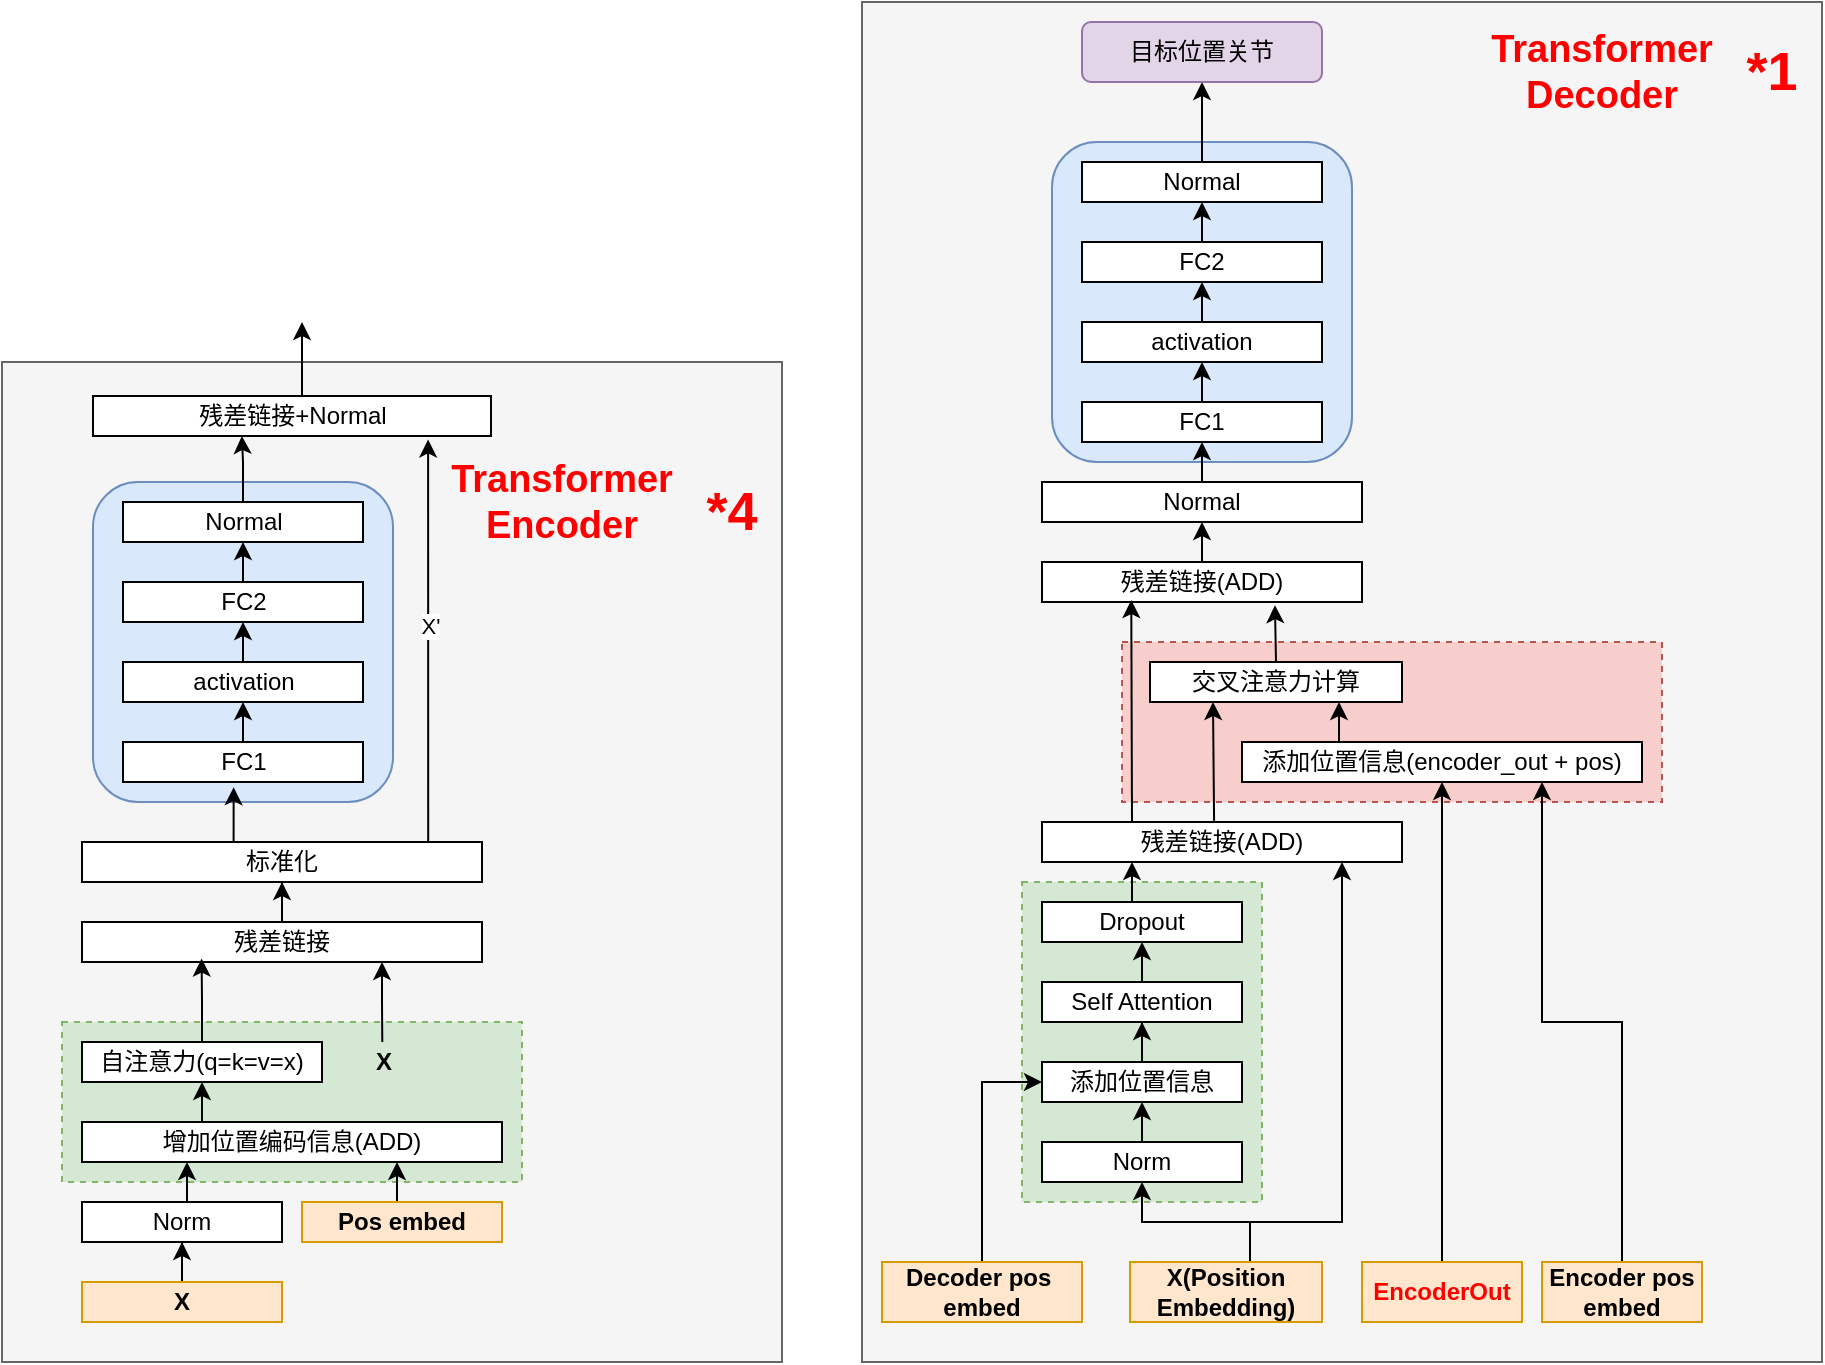 <mxfile version="28.0.6">
  <diagram name="第 1 页" id="CiCFkFMjwpyb_jTsHgdo">
    <mxGraphModel dx="2067" dy="1835" grid="1" gridSize="10" guides="1" tooltips="1" connect="1" arrows="1" fold="1" page="1" pageScale="1" pageWidth="827" pageHeight="1169" math="0" shadow="0">
      <root>
        <mxCell id="0" />
        <mxCell id="1" parent="0" />
        <mxCell id="XuMk4djl-JNo7iD4VEXT-98" value="" style="rounded=0;whiteSpace=wrap;html=1;fillColor=#f5f5f5;fontColor=#333333;strokeColor=#666666;" parent="1" vertex="1">
          <mxGeometry x="-20" y="-70" width="390" height="500" as="geometry" />
        </mxCell>
        <mxCell id="XuMk4djl-JNo7iD4VEXT-99" value="" style="rounded=0;whiteSpace=wrap;html=1;dashed=1;fillColor=#d5e8d4;strokeColor=#82b366;" parent="1" vertex="1">
          <mxGeometry x="10" y="260" width="230" height="80" as="geometry" />
        </mxCell>
        <mxCell id="XuMk4djl-JNo7iD4VEXT-64" value="" style="rounded=0;whiteSpace=wrap;html=1;fillColor=#f5f5f5;fontColor=#333333;strokeColor=#666666;" parent="1" vertex="1">
          <mxGeometry x="410" y="-250" width="480" height="680" as="geometry" />
        </mxCell>
        <mxCell id="XuMk4djl-JNo7iD4VEXT-60" value="" style="rounded=0;whiteSpace=wrap;html=1;dashed=1;fillColor=#f8cecc;strokeColor=#b85450;" parent="1" vertex="1">
          <mxGeometry x="540" y="70" width="270" height="80" as="geometry" />
        </mxCell>
        <mxCell id="XuMk4djl-JNo7iD4VEXT-55" value="" style="rounded=0;whiteSpace=wrap;html=1;dashed=1;fillColor=#d5e8d4;strokeColor=#82b366;" parent="1" vertex="1">
          <mxGeometry x="490" y="190" width="120" height="160" as="geometry" />
        </mxCell>
        <mxCell id="XuMk4djl-JNo7iD4VEXT-48" value="" style="rounded=1;whiteSpace=wrap;html=1;fillColor=#dae8fc;strokeColor=#6c8ebf;" parent="1" vertex="1">
          <mxGeometry x="505" y="-180" width="150" height="160" as="geometry" />
        </mxCell>
        <mxCell id="XuMk4djl-JNo7iD4VEXT-5" style="edgeStyle=orthogonalEdgeStyle;rounded=0;orthogonalLoop=1;jettySize=auto;html=1;exitX=0.5;exitY=0;exitDx=0;exitDy=0;entryX=0.5;entryY=1;entryDx=0;entryDy=0;" parent="1" source="XuMk4djl-JNo7iD4VEXT-1" target="XuMk4djl-JNo7iD4VEXT-2" edge="1">
          <mxGeometry relative="1" as="geometry" />
        </mxCell>
        <mxCell id="XuMk4djl-JNo7iD4VEXT-13" style="edgeStyle=orthogonalEdgeStyle;rounded=0;orthogonalLoop=1;jettySize=auto;html=1;exitX=0.5;exitY=1;exitDx=0;exitDy=0;startArrow=classic;startFill=1;endArrow=none;endFill=0;entryX=0.5;entryY=0;entryDx=0;entryDy=0;" parent="1" source="XuMk4djl-JNo7iD4VEXT-1" target="XuMk4djl-JNo7iD4VEXT-14" edge="1">
          <mxGeometry relative="1" as="geometry">
            <mxPoint x="550" y="380" as="targetPoint" />
            <Array as="points">
              <mxPoint x="550" y="360" />
              <mxPoint x="604" y="360" />
            </Array>
          </mxGeometry>
        </mxCell>
        <mxCell id="XuMk4djl-JNo7iD4VEXT-1" value="Norm" style="rounded=0;whiteSpace=wrap;html=1;" parent="1" vertex="1">
          <mxGeometry x="500" y="320" width="100" height="20" as="geometry" />
        </mxCell>
        <mxCell id="XuMk4djl-JNo7iD4VEXT-4" value="" style="edgeStyle=orthogonalEdgeStyle;rounded=0;orthogonalLoop=1;jettySize=auto;html=1;" parent="1" source="XuMk4djl-JNo7iD4VEXT-2" target="XuMk4djl-JNo7iD4VEXT-3" edge="1">
          <mxGeometry relative="1" as="geometry" />
        </mxCell>
        <mxCell id="XuMk4djl-JNo7iD4VEXT-2" value="添加位置信息" style="rounded=0;whiteSpace=wrap;html=1;" parent="1" vertex="1">
          <mxGeometry x="500" y="280" width="100" height="20" as="geometry" />
        </mxCell>
        <mxCell id="XuMk4djl-JNo7iD4VEXT-9" style="edgeStyle=orthogonalEdgeStyle;rounded=0;orthogonalLoop=1;jettySize=auto;html=1;exitX=0.5;exitY=0;exitDx=0;exitDy=0;entryX=0.5;entryY=1;entryDx=0;entryDy=0;" parent="1" source="XuMk4djl-JNo7iD4VEXT-3" target="XuMk4djl-JNo7iD4VEXT-6" edge="1">
          <mxGeometry relative="1" as="geometry" />
        </mxCell>
        <mxCell id="XuMk4djl-JNo7iD4VEXT-3" value="Self Attention" style="rounded=0;whiteSpace=wrap;html=1;" parent="1" vertex="1">
          <mxGeometry x="500" y="240" width="100" height="20" as="geometry" />
        </mxCell>
        <mxCell id="XuMk4djl-JNo7iD4VEXT-12" style="edgeStyle=orthogonalEdgeStyle;rounded=0;orthogonalLoop=1;jettySize=auto;html=1;exitX=0.5;exitY=0;exitDx=0;exitDy=0;entryX=0.25;entryY=1;entryDx=0;entryDy=0;" parent="1" source="XuMk4djl-JNo7iD4VEXT-6" target="XuMk4djl-JNo7iD4VEXT-10" edge="1">
          <mxGeometry relative="1" as="geometry" />
        </mxCell>
        <mxCell id="XuMk4djl-JNo7iD4VEXT-6" value="Dropout" style="rounded=0;whiteSpace=wrap;html=1;" parent="1" vertex="1">
          <mxGeometry x="500" y="200" width="100" height="20" as="geometry" />
        </mxCell>
        <mxCell id="XuMk4djl-JNo7iD4VEXT-10" value="残差链接(ADD)" style="rounded=0;whiteSpace=wrap;html=1;" parent="1" vertex="1">
          <mxGeometry x="500" y="160" width="180" height="20" as="geometry" />
        </mxCell>
        <mxCell id="XuMk4djl-JNo7iD4VEXT-15" style="edgeStyle=orthogonalEdgeStyle;rounded=0;orthogonalLoop=1;jettySize=auto;html=1;exitX=0.5;exitY=0;exitDx=0;exitDy=0;" parent="1" source="XuMk4djl-JNo7iD4VEXT-14" edge="1">
          <mxGeometry relative="1" as="geometry">
            <mxPoint x="650" y="180" as="targetPoint" />
            <Array as="points">
              <mxPoint x="604" y="360" />
              <mxPoint x="650" y="360" />
            </Array>
          </mxGeometry>
        </mxCell>
        <mxCell id="XuMk4djl-JNo7iD4VEXT-14" value="X(Position Embedding)" style="rounded=0;whiteSpace=wrap;html=1;fillColor=#ffe6cc;strokeColor=#d79b00;fontStyle=1" parent="1" vertex="1">
          <mxGeometry x="544" y="380" width="96" height="30" as="geometry" />
        </mxCell>
        <mxCell id="XuMk4djl-JNo7iD4VEXT-16" value="交叉注意力计算" style="rounded=0;whiteSpace=wrap;html=1;" parent="1" vertex="1">
          <mxGeometry x="554" y="80" width="126" height="20" as="geometry" />
        </mxCell>
        <mxCell id="XuMk4djl-JNo7iD4VEXT-56" style="edgeStyle=orthogonalEdgeStyle;rounded=0;orthogonalLoop=1;jettySize=auto;html=1;exitX=0.25;exitY=0;exitDx=0;exitDy=0;entryX=0.75;entryY=1;entryDx=0;entryDy=0;" parent="1" source="XuMk4djl-JNo7iD4VEXT-21" target="XuMk4djl-JNo7iD4VEXT-16" edge="1">
          <mxGeometry relative="1" as="geometry" />
        </mxCell>
        <mxCell id="XuMk4djl-JNo7iD4VEXT-21" value="添加位置信息(encoder_out + pos)" style="rounded=0;whiteSpace=wrap;html=1;" parent="1" vertex="1">
          <mxGeometry x="600" y="120" width="200" height="20" as="geometry" />
        </mxCell>
        <mxCell id="XuMk4djl-JNo7iD4VEXT-36" value="" style="edgeStyle=none;rounded=0;orthogonalLoop=1;jettySize=auto;html=1;" parent="1" source="XuMk4djl-JNo7iD4VEXT-23" target="XuMk4djl-JNo7iD4VEXT-35" edge="1">
          <mxGeometry relative="1" as="geometry" />
        </mxCell>
        <mxCell id="XuMk4djl-JNo7iD4VEXT-23" value="残差链接(ADD)" style="rounded=0;whiteSpace=wrap;html=1;" parent="1" vertex="1">
          <mxGeometry x="500" y="30" width="160" height="20" as="geometry" />
        </mxCell>
        <mxCell id="XuMk4djl-JNo7iD4VEXT-26" style="edgeStyle=none;rounded=0;orthogonalLoop=1;jettySize=auto;html=1;exitX=0.478;exitY=-0.028;exitDx=0;exitDy=0;entryX=0.25;entryY=1;entryDx=0;entryDy=0;exitPerimeter=0;" parent="1" source="XuMk4djl-JNo7iD4VEXT-10" target="XuMk4djl-JNo7iD4VEXT-16" edge="1">
          <mxGeometry relative="1" as="geometry" />
        </mxCell>
        <mxCell id="XuMk4djl-JNo7iD4VEXT-28" style="edgeStyle=none;rounded=0;orthogonalLoop=1;jettySize=auto;html=1;exitX=0.25;exitY=0;exitDx=0;exitDy=0;entryX=0.279;entryY=0.95;entryDx=0;entryDy=0;entryPerimeter=0;" parent="1" source="XuMk4djl-JNo7iD4VEXT-10" target="XuMk4djl-JNo7iD4VEXT-23" edge="1">
          <mxGeometry relative="1" as="geometry" />
        </mxCell>
        <mxCell id="XuMk4djl-JNo7iD4VEXT-29" style="edgeStyle=none;rounded=0;orthogonalLoop=1;jettySize=auto;html=1;exitX=0.5;exitY=0;exitDx=0;exitDy=0;entryX=0.728;entryY=1.08;entryDx=0;entryDy=0;entryPerimeter=0;" parent="1" source="XuMk4djl-JNo7iD4VEXT-16" target="XuMk4djl-JNo7iD4VEXT-23" edge="1">
          <mxGeometry relative="1" as="geometry" />
        </mxCell>
        <mxCell id="XuMk4djl-JNo7iD4VEXT-38" value="" style="edgeStyle=none;rounded=0;orthogonalLoop=1;jettySize=auto;html=1;" parent="1" source="XuMk4djl-JNo7iD4VEXT-35" target="XuMk4djl-JNo7iD4VEXT-37" edge="1">
          <mxGeometry relative="1" as="geometry" />
        </mxCell>
        <mxCell id="XuMk4djl-JNo7iD4VEXT-35" value="Normal" style="rounded=0;whiteSpace=wrap;html=1;" parent="1" vertex="1">
          <mxGeometry x="500" y="-10" width="160" height="20" as="geometry" />
        </mxCell>
        <mxCell id="XuMk4djl-JNo7iD4VEXT-40" value="" style="edgeStyle=none;rounded=0;orthogonalLoop=1;jettySize=auto;html=1;" parent="1" source="XuMk4djl-JNo7iD4VEXT-37" target="XuMk4djl-JNo7iD4VEXT-39" edge="1">
          <mxGeometry relative="1" as="geometry" />
        </mxCell>
        <mxCell id="XuMk4djl-JNo7iD4VEXT-37" value="FC1" style="whiteSpace=wrap;html=1;rounded=0;" parent="1" vertex="1">
          <mxGeometry x="520" y="-50" width="120" height="20" as="geometry" />
        </mxCell>
        <mxCell id="XuMk4djl-JNo7iD4VEXT-42" value="" style="edgeStyle=none;rounded=0;orthogonalLoop=1;jettySize=auto;html=1;" parent="1" source="XuMk4djl-JNo7iD4VEXT-39" target="XuMk4djl-JNo7iD4VEXT-41" edge="1">
          <mxGeometry relative="1" as="geometry" />
        </mxCell>
        <mxCell id="XuMk4djl-JNo7iD4VEXT-39" value="activation" style="whiteSpace=wrap;html=1;rounded=0;" parent="1" vertex="1">
          <mxGeometry x="520" y="-90" width="120" height="20" as="geometry" />
        </mxCell>
        <mxCell id="XuMk4djl-JNo7iD4VEXT-45" value="" style="edgeStyle=none;rounded=0;orthogonalLoop=1;jettySize=auto;html=1;" parent="1" source="XuMk4djl-JNo7iD4VEXT-41" target="XuMk4djl-JNo7iD4VEXT-44" edge="1">
          <mxGeometry relative="1" as="geometry" />
        </mxCell>
        <mxCell id="XuMk4djl-JNo7iD4VEXT-41" value="FC2" style="whiteSpace=wrap;html=1;rounded=0;" parent="1" vertex="1">
          <mxGeometry x="520" y="-130" width="120" height="20" as="geometry" />
        </mxCell>
        <mxCell id="XuMk4djl-JNo7iD4VEXT-47" value="" style="edgeStyle=none;rounded=0;orthogonalLoop=1;jettySize=auto;html=1;entryX=0.5;entryY=1;entryDx=0;entryDy=0;" parent="1" source="XuMk4djl-JNo7iD4VEXT-44" target="XuMk4djl-JNo7iD4VEXT-61" edge="1">
          <mxGeometry relative="1" as="geometry">
            <mxPoint x="580" y="-200" as="targetPoint" />
          </mxGeometry>
        </mxCell>
        <mxCell id="XuMk4djl-JNo7iD4VEXT-44" value="Normal" style="whiteSpace=wrap;html=1;rounded=0;" parent="1" vertex="1">
          <mxGeometry x="520" y="-170" width="120" height="20" as="geometry" />
        </mxCell>
        <mxCell id="XuMk4djl-JNo7iD4VEXT-51" style="edgeStyle=orthogonalEdgeStyle;rounded=0;orthogonalLoop=1;jettySize=auto;html=1;exitX=0.5;exitY=0;exitDx=0;exitDy=0;entryX=0;entryY=0.5;entryDx=0;entryDy=0;" parent="1" source="XuMk4djl-JNo7iD4VEXT-49" target="XuMk4djl-JNo7iD4VEXT-2" edge="1">
          <mxGeometry relative="1" as="geometry" />
        </mxCell>
        <mxCell id="XuMk4djl-JNo7iD4VEXT-49" value="Decoder pos&amp;nbsp;&lt;div&gt;embed&lt;/div&gt;" style="rounded=0;whiteSpace=wrap;html=1;fillColor=#ffe6cc;strokeColor=#d79b00;fontStyle=1" parent="1" vertex="1">
          <mxGeometry x="420" y="380" width="100" height="30" as="geometry" />
        </mxCell>
        <mxCell id="XuMk4djl-JNo7iD4VEXT-58" style="edgeStyle=orthogonalEdgeStyle;rounded=0;orthogonalLoop=1;jettySize=auto;html=1;exitX=0.5;exitY=0;exitDx=0;exitDy=0;entryX=0.5;entryY=1;entryDx=0;entryDy=0;" parent="1" source="XuMk4djl-JNo7iD4VEXT-53" target="XuMk4djl-JNo7iD4VEXT-21" edge="1">
          <mxGeometry relative="1" as="geometry" />
        </mxCell>
        <mxCell id="XuMk4djl-JNo7iD4VEXT-53" value="EncoderOut" style="rounded=0;whiteSpace=wrap;html=1;fillColor=#ffe6cc;strokeColor=#d79b00;fontStyle=1;fontColor=#FF0000;" parent="1" vertex="1">
          <mxGeometry x="660" y="380" width="80" height="30" as="geometry" />
        </mxCell>
        <mxCell id="XuMk4djl-JNo7iD4VEXT-59" style="edgeStyle=orthogonalEdgeStyle;rounded=0;orthogonalLoop=1;jettySize=auto;html=1;exitX=0.5;exitY=0;exitDx=0;exitDy=0;entryX=0.75;entryY=1;entryDx=0;entryDy=0;" parent="1" source="XuMk4djl-JNo7iD4VEXT-57" target="XuMk4djl-JNo7iD4VEXT-21" edge="1">
          <mxGeometry relative="1" as="geometry" />
        </mxCell>
        <mxCell id="XuMk4djl-JNo7iD4VEXT-57" value="Encoder pos embed" style="rounded=0;whiteSpace=wrap;html=1;fillColor=#ffe6cc;strokeColor=#d79b00;fontStyle=1" parent="1" vertex="1">
          <mxGeometry x="750" y="380" width="80" height="30" as="geometry" />
        </mxCell>
        <mxCell id="XuMk4djl-JNo7iD4VEXT-61" value="目标位置关节" style="rounded=1;whiteSpace=wrap;html=1;fillColor=#e1d5e7;strokeColor=#9673a6;" parent="1" vertex="1">
          <mxGeometry x="520" y="-240" width="120" height="30" as="geometry" />
        </mxCell>
        <mxCell id="XuMk4djl-JNo7iD4VEXT-62" value="&lt;div&gt;&lt;span&gt;Transformer&lt;/span&gt;&lt;br&gt;&lt;/div&gt;Decoder" style="text;strokeColor=none;align=center;fillColor=none;html=1;verticalAlign=middle;whiteSpace=wrap;rounded=0;fontSize=19;fontColor=#FF0000;fontStyle=1" parent="1" vertex="1">
          <mxGeometry x="720" y="-230" width="120" height="30" as="geometry" />
        </mxCell>
        <mxCell id="XuMk4djl-JNo7iD4VEXT-67" value="" style="edgeStyle=orthogonalEdgeStyle;rounded=0;orthogonalLoop=1;jettySize=auto;html=1;" parent="1" source="XuMk4djl-JNo7iD4VEXT-65" target="XuMk4djl-JNo7iD4VEXT-66" edge="1">
          <mxGeometry relative="1" as="geometry" />
        </mxCell>
        <mxCell id="XuMk4djl-JNo7iD4VEXT-65" value="X" style="rounded=0;whiteSpace=wrap;html=1;fontStyle=1;fillColor=#ffe6cc;strokeColor=#d79b00;" parent="1" vertex="1">
          <mxGeometry x="20" y="390" width="100" height="20" as="geometry" />
        </mxCell>
        <mxCell id="XuMk4djl-JNo7iD4VEXT-70" style="edgeStyle=orthogonalEdgeStyle;rounded=0;orthogonalLoop=1;jettySize=auto;html=1;exitX=0.5;exitY=0;exitDx=0;exitDy=0;entryX=0.25;entryY=1;entryDx=0;entryDy=0;" parent="1" source="XuMk4djl-JNo7iD4VEXT-66" target="XuMk4djl-JNo7iD4VEXT-68" edge="1">
          <mxGeometry relative="1" as="geometry" />
        </mxCell>
        <mxCell id="XuMk4djl-JNo7iD4VEXT-66" value="Norm" style="rounded=0;whiteSpace=wrap;html=1;" parent="1" vertex="1">
          <mxGeometry x="20" y="350" width="100" height="20" as="geometry" />
        </mxCell>
        <mxCell id="XuMk4djl-JNo7iD4VEXT-74" style="edgeStyle=orthogonalEdgeStyle;rounded=0;orthogonalLoop=1;jettySize=auto;html=1;exitX=0.25;exitY=0;exitDx=0;exitDy=0;entryX=0.5;entryY=1;entryDx=0;entryDy=0;" parent="1" source="XuMk4djl-JNo7iD4VEXT-68" target="XuMk4djl-JNo7iD4VEXT-73" edge="1">
          <mxGeometry relative="1" as="geometry" />
        </mxCell>
        <mxCell id="XuMk4djl-JNo7iD4VEXT-68" value="增加位置编码信息(ADD)" style="rounded=0;whiteSpace=wrap;html=1;" parent="1" vertex="1">
          <mxGeometry x="20" y="310" width="210" height="20" as="geometry" />
        </mxCell>
        <mxCell id="XuMk4djl-JNo7iD4VEXT-72" style="edgeStyle=orthogonalEdgeStyle;rounded=0;orthogonalLoop=1;jettySize=auto;html=1;exitX=0.5;exitY=0;exitDx=0;exitDy=0;entryX=0.75;entryY=1;entryDx=0;entryDy=0;" parent="1" source="XuMk4djl-JNo7iD4VEXT-71" target="XuMk4djl-JNo7iD4VEXT-68" edge="1">
          <mxGeometry relative="1" as="geometry" />
        </mxCell>
        <mxCell id="XuMk4djl-JNo7iD4VEXT-71" value="Pos embed" style="rounded=0;whiteSpace=wrap;html=1;fontStyle=1;fillColor=#ffe6cc;strokeColor=#d79b00;" parent="1" vertex="1">
          <mxGeometry x="130" y="350" width="100" height="20" as="geometry" />
        </mxCell>
        <mxCell id="XuMk4djl-JNo7iD4VEXT-73" value="自注意力(q=k=v=x)" style="rounded=0;whiteSpace=wrap;html=1;" parent="1" vertex="1">
          <mxGeometry x="20" y="270" width="120" height="20" as="geometry" />
        </mxCell>
        <mxCell id="XuMk4djl-JNo7iD4VEXT-78" style="edgeStyle=orthogonalEdgeStyle;rounded=0;orthogonalLoop=1;jettySize=auto;html=1;exitX=0.75;exitY=1;exitDx=0;exitDy=0;startArrow=classic;startFill=1;endArrow=none;endFill=0;" parent="1" source="XuMk4djl-JNo7iD4VEXT-75" edge="1">
          <mxGeometry relative="1" as="geometry">
            <mxPoint x="170.143" y="270" as="targetPoint" />
          </mxGeometry>
        </mxCell>
        <mxCell id="XuMk4djl-JNo7iD4VEXT-82" value="" style="edgeStyle=orthogonalEdgeStyle;rounded=0;orthogonalLoop=1;jettySize=auto;html=1;" parent="1" source="XuMk4djl-JNo7iD4VEXT-75" target="XuMk4djl-JNo7iD4VEXT-81" edge="1">
          <mxGeometry relative="1" as="geometry" />
        </mxCell>
        <mxCell id="XuMk4djl-JNo7iD4VEXT-75" value="残差链接" style="rounded=0;whiteSpace=wrap;html=1;" parent="1" vertex="1">
          <mxGeometry x="20" y="210" width="200" height="20" as="geometry" />
        </mxCell>
        <mxCell id="XuMk4djl-JNo7iD4VEXT-77" style="edgeStyle=orthogonalEdgeStyle;rounded=0;orthogonalLoop=1;jettySize=auto;html=1;exitX=0.5;exitY=0;exitDx=0;exitDy=0;entryX=0.299;entryY=0.914;entryDx=0;entryDy=0;entryPerimeter=0;" parent="1" source="XuMk4djl-JNo7iD4VEXT-73" target="XuMk4djl-JNo7iD4VEXT-75" edge="1">
          <mxGeometry relative="1" as="geometry" />
        </mxCell>
        <mxCell id="XuMk4djl-JNo7iD4VEXT-79" value="X" style="text;strokeColor=none;align=center;fillColor=none;html=1;verticalAlign=middle;whiteSpace=wrap;rounded=0;fontStyle=1" parent="1" vertex="1">
          <mxGeometry x="156" y="265" width="30" height="30" as="geometry" />
        </mxCell>
        <mxCell id="XuMk4djl-JNo7iD4VEXT-81" value="标准化" style="rounded=0;whiteSpace=wrap;html=1;" parent="1" vertex="1">
          <mxGeometry x="20" y="170" width="200" height="20" as="geometry" />
        </mxCell>
        <mxCell id="XuMk4djl-JNo7iD4VEXT-83" value="" style="rounded=1;whiteSpace=wrap;html=1;fillColor=#dae8fc;strokeColor=#6c8ebf;" parent="1" vertex="1">
          <mxGeometry x="25.5" y="-10" width="150" height="160" as="geometry" />
        </mxCell>
        <mxCell id="XuMk4djl-JNo7iD4VEXT-89" style="edgeStyle=orthogonalEdgeStyle;rounded=0;orthogonalLoop=1;jettySize=auto;html=1;exitX=0.5;exitY=0;exitDx=0;exitDy=0;entryX=0.5;entryY=1;entryDx=0;entryDy=0;" parent="1" source="XuMk4djl-JNo7iD4VEXT-84" target="XuMk4djl-JNo7iD4VEXT-85" edge="1">
          <mxGeometry relative="1" as="geometry" />
        </mxCell>
        <mxCell id="XuMk4djl-JNo7iD4VEXT-84" value="FC1" style="whiteSpace=wrap;html=1;rounded=0;" parent="1" vertex="1">
          <mxGeometry x="40.5" y="120" width="120" height="20" as="geometry" />
        </mxCell>
        <mxCell id="XuMk4djl-JNo7iD4VEXT-90" style="edgeStyle=orthogonalEdgeStyle;rounded=0;orthogonalLoop=1;jettySize=auto;html=1;exitX=0.5;exitY=0;exitDx=0;exitDy=0;entryX=0.5;entryY=1;entryDx=0;entryDy=0;" parent="1" source="XuMk4djl-JNo7iD4VEXT-85" target="XuMk4djl-JNo7iD4VEXT-86" edge="1">
          <mxGeometry relative="1" as="geometry" />
        </mxCell>
        <mxCell id="XuMk4djl-JNo7iD4VEXT-85" value="activation" style="whiteSpace=wrap;html=1;rounded=0;" parent="1" vertex="1">
          <mxGeometry x="40.5" y="80" width="120" height="20" as="geometry" />
        </mxCell>
        <mxCell id="XuMk4djl-JNo7iD4VEXT-91" style="edgeStyle=orthogonalEdgeStyle;rounded=0;orthogonalLoop=1;jettySize=auto;html=1;exitX=0.5;exitY=0;exitDx=0;exitDy=0;entryX=0.5;entryY=1;entryDx=0;entryDy=0;" parent="1" source="XuMk4djl-JNo7iD4VEXT-86" target="XuMk4djl-JNo7iD4VEXT-87" edge="1">
          <mxGeometry relative="1" as="geometry" />
        </mxCell>
        <mxCell id="XuMk4djl-JNo7iD4VEXT-86" value="FC2" style="whiteSpace=wrap;html=1;rounded=0;" parent="1" vertex="1">
          <mxGeometry x="40.5" y="40" width="120" height="20" as="geometry" />
        </mxCell>
        <mxCell id="XuMk4djl-JNo7iD4VEXT-93" value="" style="edgeStyle=orthogonalEdgeStyle;rounded=0;orthogonalLoop=1;jettySize=auto;html=1;entryX=0.374;entryY=1;entryDx=0;entryDy=0;entryPerimeter=0;" parent="1" source="XuMk4djl-JNo7iD4VEXT-87" target="XuMk4djl-JNo7iD4VEXT-92" edge="1">
          <mxGeometry relative="1" as="geometry" />
        </mxCell>
        <mxCell id="XuMk4djl-JNo7iD4VEXT-87" value="Normal" style="whiteSpace=wrap;html=1;rounded=0;" parent="1" vertex="1">
          <mxGeometry x="40.5" width="120" height="20" as="geometry" />
        </mxCell>
        <mxCell id="XuMk4djl-JNo7iD4VEXT-88" style="edgeStyle=orthogonalEdgeStyle;rounded=0;orthogonalLoop=1;jettySize=auto;html=1;exitX=0.5;exitY=0;exitDx=0;exitDy=0;entryX=0.461;entryY=1.129;entryDx=0;entryDy=0;entryPerimeter=0;" parent="1" source="XuMk4djl-JNo7iD4VEXT-81" target="XuMk4djl-JNo7iD4VEXT-84" edge="1">
          <mxGeometry relative="1" as="geometry" />
        </mxCell>
        <mxCell id="XuMk4djl-JNo7iD4VEXT-97" style="edgeStyle=orthogonalEdgeStyle;rounded=0;orthogonalLoop=1;jettySize=auto;html=1;exitX=0.5;exitY=0;exitDx=0;exitDy=0;" parent="1" source="XuMk4djl-JNo7iD4VEXT-92" edge="1">
          <mxGeometry relative="1" as="geometry">
            <mxPoint x="130" y="-90" as="targetPoint" />
          </mxGeometry>
        </mxCell>
        <mxCell id="XuMk4djl-JNo7iD4VEXT-92" value="残差链接+Normal" style="whiteSpace=wrap;html=1;rounded=0;" parent="1" vertex="1">
          <mxGeometry x="25.5" y="-53" width="199" height="20" as="geometry" />
        </mxCell>
        <mxCell id="XuMk4djl-JNo7iD4VEXT-95" style="edgeStyle=orthogonalEdgeStyle;rounded=0;orthogonalLoop=1;jettySize=auto;html=1;exitX=0.75;exitY=0;exitDx=0;exitDy=0;entryX=0.842;entryY=1.086;entryDx=0;entryDy=0;entryPerimeter=0;" parent="1" source="XuMk4djl-JNo7iD4VEXT-81" target="XuMk4djl-JNo7iD4VEXT-92" edge="1">
          <mxGeometry relative="1" as="geometry">
            <Array as="points">
              <mxPoint x="193" y="170" />
            </Array>
          </mxGeometry>
        </mxCell>
        <mxCell id="XuMk4djl-JNo7iD4VEXT-96" value="X&#39;" style="edgeLabel;html=1;align=center;verticalAlign=middle;resizable=0;points=[];" parent="XuMk4djl-JNo7iD4VEXT-95" vertex="1" connectable="0">
          <mxGeometry x="0.172" y="-1" relative="1" as="geometry">
            <mxPoint as="offset" />
          </mxGeometry>
        </mxCell>
        <mxCell id="XuMk4djl-JNo7iD4VEXT-100" value="&lt;div&gt;Transformer&lt;/div&gt;Encoder" style="text;strokeColor=none;align=center;fillColor=none;html=1;verticalAlign=middle;whiteSpace=wrap;rounded=0;fontSize=19;fontColor=#FF0000;fontStyle=1" parent="1" vertex="1">
          <mxGeometry x="200" y="-40" width="120" height="80" as="geometry" />
        </mxCell>
        <mxCell id="XuMk4djl-JNo7iD4VEXT-101" value="*1&lt;div&gt;&lt;/div&gt;" style="text;strokeColor=none;align=center;fillColor=none;html=1;verticalAlign=middle;whiteSpace=wrap;rounded=0;fontSize=27;fontColor=#FF0000;fontStyle=1" parent="1" vertex="1">
          <mxGeometry x="840" y="-230" width="50" height="30" as="geometry" />
        </mxCell>
        <mxCell id="ZfDDtEBH70Nq2tr8qSS0-1" value="*4&lt;div&gt;&lt;/div&gt;" style="text;strokeColor=none;align=center;fillColor=none;html=1;verticalAlign=middle;whiteSpace=wrap;rounded=0;fontSize=27;fontColor=#FF0000;fontStyle=1" vertex="1" parent="1">
          <mxGeometry x="320" y="-10" width="50" height="30" as="geometry" />
        </mxCell>
      </root>
    </mxGraphModel>
  </diagram>
</mxfile>
